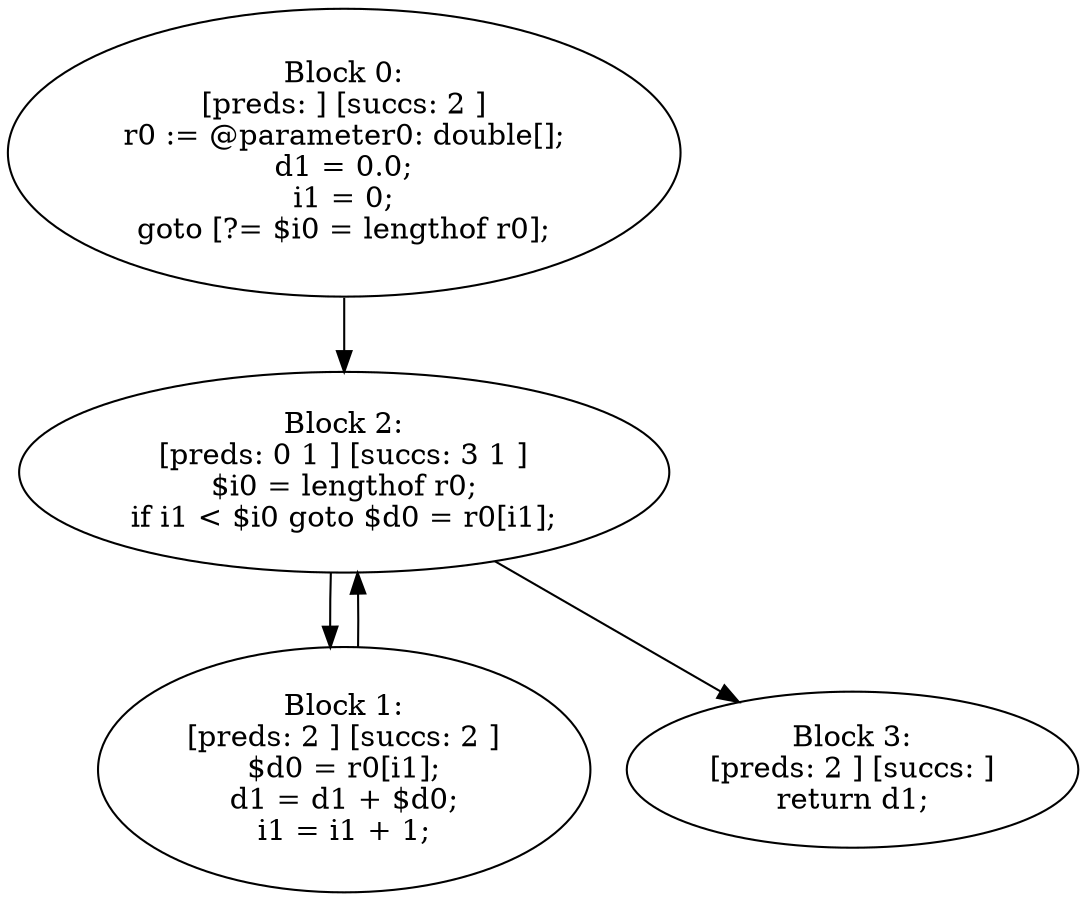 digraph "unitGraph" {
    "Block 0:
[preds: ] [succs: 2 ]
r0 := @parameter0: double[];
d1 = 0.0;
i1 = 0;
goto [?= $i0 = lengthof r0];
"
    "Block 1:
[preds: 2 ] [succs: 2 ]
$d0 = r0[i1];
d1 = d1 + $d0;
i1 = i1 + 1;
"
    "Block 2:
[preds: 0 1 ] [succs: 3 1 ]
$i0 = lengthof r0;
if i1 < $i0 goto $d0 = r0[i1];
"
    "Block 3:
[preds: 2 ] [succs: ]
return d1;
"
    "Block 0:
[preds: ] [succs: 2 ]
r0 := @parameter0: double[];
d1 = 0.0;
i1 = 0;
goto [?= $i0 = lengthof r0];
"->"Block 2:
[preds: 0 1 ] [succs: 3 1 ]
$i0 = lengthof r0;
if i1 < $i0 goto $d0 = r0[i1];
";
    "Block 1:
[preds: 2 ] [succs: 2 ]
$d0 = r0[i1];
d1 = d1 + $d0;
i1 = i1 + 1;
"->"Block 2:
[preds: 0 1 ] [succs: 3 1 ]
$i0 = lengthof r0;
if i1 < $i0 goto $d0 = r0[i1];
";
    "Block 2:
[preds: 0 1 ] [succs: 3 1 ]
$i0 = lengthof r0;
if i1 < $i0 goto $d0 = r0[i1];
"->"Block 3:
[preds: 2 ] [succs: ]
return d1;
";
    "Block 2:
[preds: 0 1 ] [succs: 3 1 ]
$i0 = lengthof r0;
if i1 < $i0 goto $d0 = r0[i1];
"->"Block 1:
[preds: 2 ] [succs: 2 ]
$d0 = r0[i1];
d1 = d1 + $d0;
i1 = i1 + 1;
";
}
